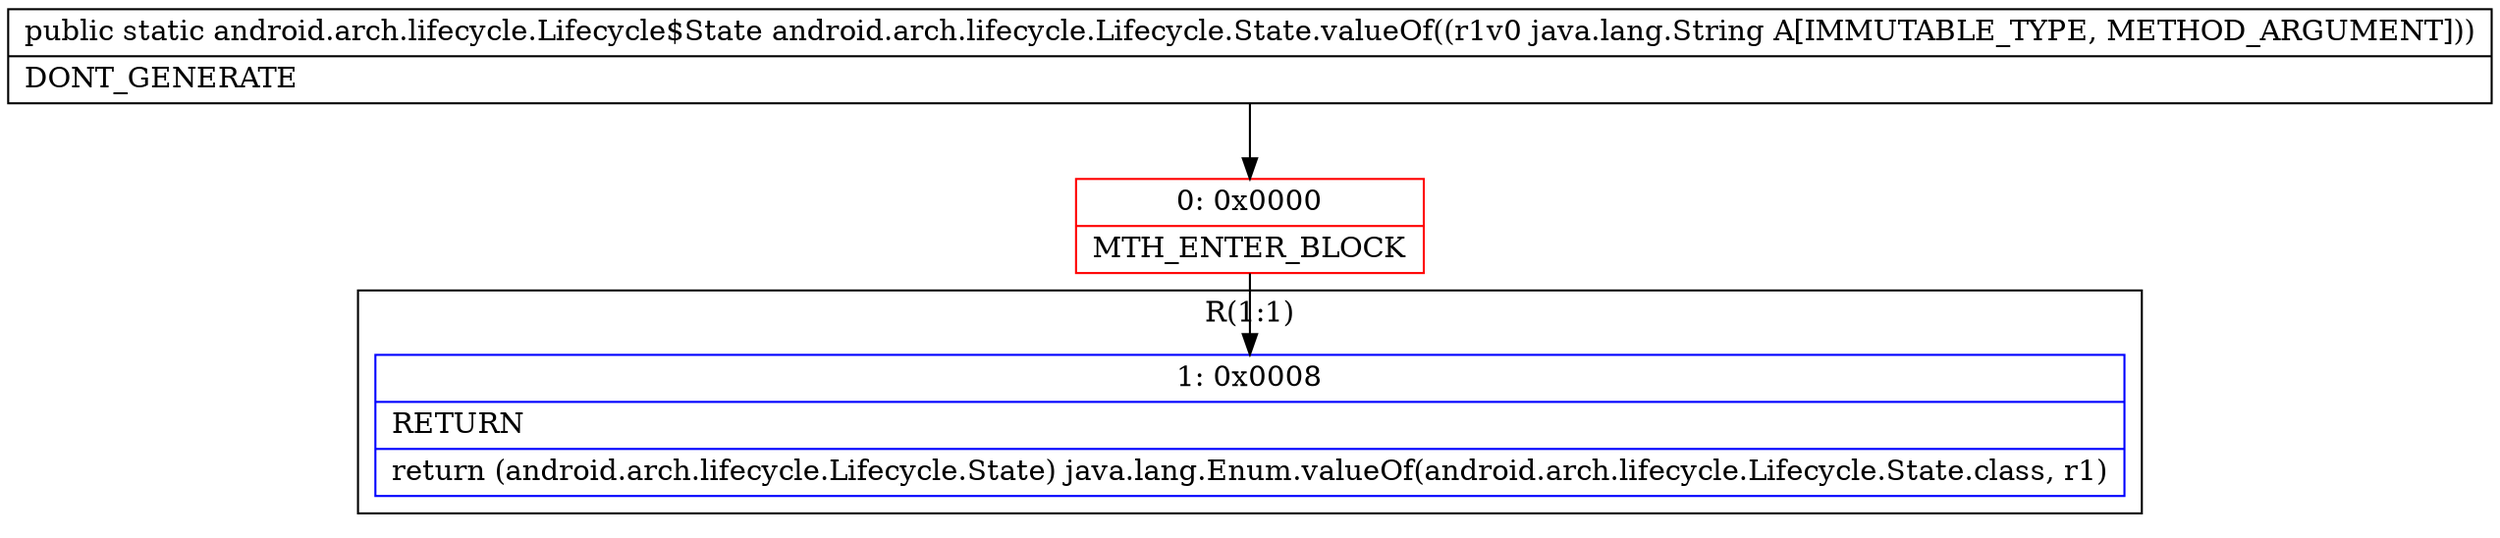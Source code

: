 digraph "CFG forandroid.arch.lifecycle.Lifecycle.State.valueOf(Ljava\/lang\/String;)Landroid\/arch\/lifecycle\/Lifecycle$State;" {
subgraph cluster_Region_751915419 {
label = "R(1:1)";
node [shape=record,color=blue];
Node_1 [shape=record,label="{1\:\ 0x0008|RETURN\l|return (android.arch.lifecycle.Lifecycle.State) java.lang.Enum.valueOf(android.arch.lifecycle.Lifecycle.State.class, r1)\l}"];
}
Node_0 [shape=record,color=red,label="{0\:\ 0x0000|MTH_ENTER_BLOCK\l}"];
MethodNode[shape=record,label="{public static android.arch.lifecycle.Lifecycle$State android.arch.lifecycle.Lifecycle.State.valueOf((r1v0 java.lang.String A[IMMUTABLE_TYPE, METHOD_ARGUMENT]))  | DONT_GENERATE\l}"];
MethodNode -> Node_0;
Node_0 -> Node_1;
}

